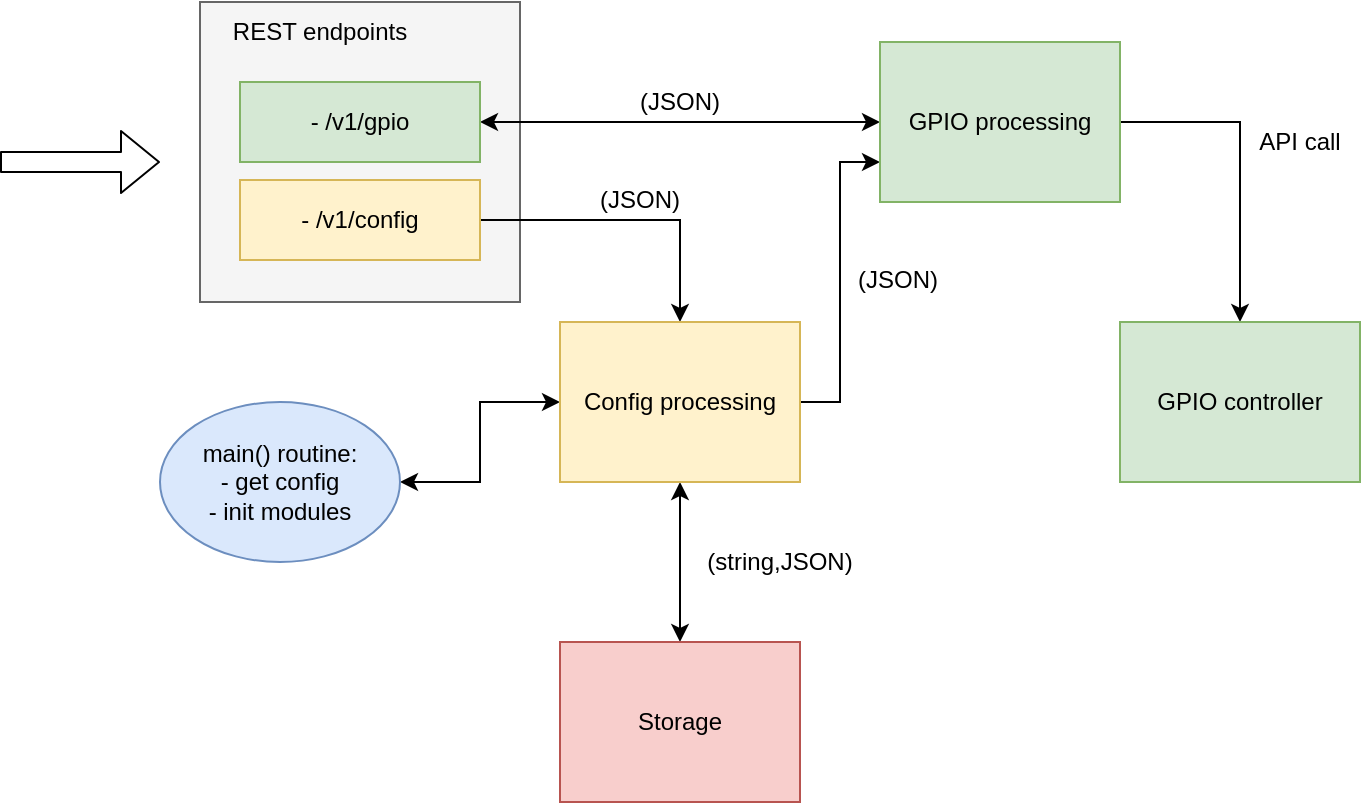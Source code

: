 <mxfile version="14.5.1" type="device"><diagram id="SAIGzVz7T8WbCGe1qAW6" name="BlockDiagram"><mxGraphModel dx="812" dy="504" grid="1" gridSize="10" guides="1" tooltips="1" connect="1" arrows="1" fold="1" page="1" pageScale="1" pageWidth="850" pageHeight="1100" math="0" shadow="0"><root><mxCell id="0"/><mxCell id="1" parent="0"/><mxCell id="bFUXhoHcEN1ApYAuhpFZ-7" value="" style="rounded=0;whiteSpace=wrap;html=1;fillColor=#f5f5f5;strokeColor=#666666;fontColor=#333333;" vertex="1" parent="1"><mxGeometry x="180" y="40" width="160" height="150" as="geometry"/></mxCell><mxCell id="bFUXhoHcEN1ApYAuhpFZ-4" style="edgeStyle=orthogonalEdgeStyle;rounded=0;orthogonalLoop=1;jettySize=auto;html=1;entryX=0.5;entryY=0;entryDx=0;entryDy=0;exitX=1;exitY=0.5;exitDx=0;exitDy=0;" edge="1" parent="1" source="bFUXhoHcEN1ApYAuhpFZ-9" target="bFUXhoHcEN1ApYAuhpFZ-3"><mxGeometry relative="1" as="geometry"><mxPoint x="320" y="100" as="sourcePoint"/></mxGeometry></mxCell><mxCell id="bFUXhoHcEN1ApYAuhpFZ-12" style="edgeStyle=orthogonalEdgeStyle;rounded=0;orthogonalLoop=1;jettySize=auto;html=1;exitX=1;exitY=0.5;exitDx=0;exitDy=0;entryX=0;entryY=0.5;entryDx=0;entryDy=0;startArrow=classic;startFill=1;" edge="1" parent="1" source="bFUXhoHcEN1ApYAuhpFZ-1" target="bFUXhoHcEN1ApYAuhpFZ-11"><mxGeometry relative="1" as="geometry"/></mxCell><mxCell id="bFUXhoHcEN1ApYAuhpFZ-1" value="- /v1/gpio" style="rounded=0;whiteSpace=wrap;html=1;fillColor=#d5e8d4;strokeColor=#82b366;" vertex="1" parent="1"><mxGeometry x="200" y="80" width="120" height="40" as="geometry"/></mxCell><mxCell id="bFUXhoHcEN1ApYAuhpFZ-2" value="" style="shape=flexArrow;endArrow=classic;html=1;" edge="1" parent="1"><mxGeometry width="50" height="50" relative="1" as="geometry"><mxPoint x="80" y="120" as="sourcePoint"/><mxPoint x="160" y="120" as="targetPoint"/></mxGeometry></mxCell><mxCell id="bFUXhoHcEN1ApYAuhpFZ-10" style="edgeStyle=orthogonalEdgeStyle;rounded=0;orthogonalLoop=1;jettySize=auto;html=1;exitX=0.5;exitY=1;exitDx=0;exitDy=0;entryX=0.5;entryY=0;entryDx=0;entryDy=0;startArrow=classic;startFill=1;" edge="1" parent="1" source="bFUXhoHcEN1ApYAuhpFZ-3" target="bFUXhoHcEN1ApYAuhpFZ-6"><mxGeometry relative="1" as="geometry"/></mxCell><mxCell id="bFUXhoHcEN1ApYAuhpFZ-15" style="edgeStyle=orthogonalEdgeStyle;rounded=0;orthogonalLoop=1;jettySize=auto;html=1;exitX=1;exitY=0.5;exitDx=0;exitDy=0;entryX=0;entryY=0.75;entryDx=0;entryDy=0;startArrow=none;startFill=0;" edge="1" parent="1" source="bFUXhoHcEN1ApYAuhpFZ-3" target="bFUXhoHcEN1ApYAuhpFZ-11"><mxGeometry relative="1" as="geometry"/></mxCell><mxCell id="bFUXhoHcEN1ApYAuhpFZ-22" style="edgeStyle=orthogonalEdgeStyle;rounded=0;orthogonalLoop=1;jettySize=auto;html=1;exitX=0;exitY=0.5;exitDx=0;exitDy=0;entryX=1;entryY=0.5;entryDx=0;entryDy=0;startArrow=classic;startFill=1;" edge="1" parent="1" source="bFUXhoHcEN1ApYAuhpFZ-3" target="bFUXhoHcEN1ApYAuhpFZ-21"><mxGeometry relative="1" as="geometry"/></mxCell><mxCell id="bFUXhoHcEN1ApYAuhpFZ-3" value="Config processing" style="rounded=0;whiteSpace=wrap;html=1;fillColor=#fff2cc;strokeColor=#d6b656;" vertex="1" parent="1"><mxGeometry x="360" y="200" width="120" height="80" as="geometry"/></mxCell><mxCell id="bFUXhoHcEN1ApYAuhpFZ-5" value="(JSON)" style="text;html=1;strokeColor=none;fillColor=none;align=center;verticalAlign=middle;whiteSpace=wrap;rounded=0;" vertex="1" parent="1"><mxGeometry x="380" y="129" width="40" height="20" as="geometry"/></mxCell><mxCell id="bFUXhoHcEN1ApYAuhpFZ-6" value="Storage" style="rounded=0;whiteSpace=wrap;html=1;fillColor=#f8cecc;strokeColor=#b85450;" vertex="1" parent="1"><mxGeometry x="360" y="360" width="120" height="80" as="geometry"/></mxCell><mxCell id="bFUXhoHcEN1ApYAuhpFZ-8" value="REST endpoints" style="text;html=1;strokeColor=none;fillColor=none;align=center;verticalAlign=middle;whiteSpace=wrap;rounded=0;" vertex="1" parent="1"><mxGeometry x="180" y="40" width="120" height="30" as="geometry"/></mxCell><mxCell id="bFUXhoHcEN1ApYAuhpFZ-9" value="- /v1/config" style="rounded=0;whiteSpace=wrap;html=1;fillColor=#fff2cc;strokeColor=#d6b656;" vertex="1" parent="1"><mxGeometry x="200" y="129" width="120" height="40" as="geometry"/></mxCell><mxCell id="bFUXhoHcEN1ApYAuhpFZ-14" style="edgeStyle=orthogonalEdgeStyle;rounded=0;orthogonalLoop=1;jettySize=auto;html=1;exitX=1;exitY=0.5;exitDx=0;exitDy=0;entryX=0.5;entryY=0;entryDx=0;entryDy=0;startArrow=none;startFill=0;" edge="1" parent="1" source="bFUXhoHcEN1ApYAuhpFZ-11" target="bFUXhoHcEN1ApYAuhpFZ-13"><mxGeometry relative="1" as="geometry"/></mxCell><mxCell id="bFUXhoHcEN1ApYAuhpFZ-11" value="GPIO processing" style="rounded=0;whiteSpace=wrap;html=1;fillColor=#d5e8d4;strokeColor=#82b366;" vertex="1" parent="1"><mxGeometry x="520" y="60" width="120" height="80" as="geometry"/></mxCell><mxCell id="bFUXhoHcEN1ApYAuhpFZ-13" value="GPIO controller" style="rounded=0;whiteSpace=wrap;html=1;fillColor=#d5e8d4;strokeColor=#82b366;" vertex="1" parent="1"><mxGeometry x="640" y="200" width="120" height="80" as="geometry"/></mxCell><mxCell id="bFUXhoHcEN1ApYAuhpFZ-16" value="(JSON)" style="text;html=1;strokeColor=none;fillColor=none;align=center;verticalAlign=middle;whiteSpace=wrap;rounded=0;" vertex="1" parent="1"><mxGeometry x="400" y="80" width="40" height="20" as="geometry"/></mxCell><mxCell id="bFUXhoHcEN1ApYAuhpFZ-18" value="(JSON)" style="text;html=1;strokeColor=none;fillColor=none;align=center;verticalAlign=middle;whiteSpace=wrap;rounded=0;" vertex="1" parent="1"><mxGeometry x="509" y="169" width="40" height="20" as="geometry"/></mxCell><mxCell id="bFUXhoHcEN1ApYAuhpFZ-19" value="API call" style="text;html=1;strokeColor=none;fillColor=none;align=center;verticalAlign=middle;whiteSpace=wrap;rounded=0;" vertex="1" parent="1"><mxGeometry x="700" y="100" width="60" height="20" as="geometry"/></mxCell><mxCell id="bFUXhoHcEN1ApYAuhpFZ-20" value="(string,JSON)" style="text;html=1;strokeColor=none;fillColor=none;align=center;verticalAlign=middle;whiteSpace=wrap;rounded=0;" vertex="1" parent="1"><mxGeometry x="430" y="310" width="80" height="20" as="geometry"/></mxCell><mxCell id="bFUXhoHcEN1ApYAuhpFZ-21" value="main() routine:&lt;br&gt;- get config&lt;br&gt;- init modules" style="ellipse;whiteSpace=wrap;html=1;fillColor=#dae8fc;strokeColor=#6c8ebf;" vertex="1" parent="1"><mxGeometry x="160" y="240" width="120" height="80" as="geometry"/></mxCell></root></mxGraphModel></diagram></mxfile>